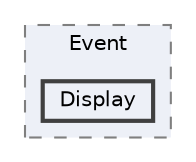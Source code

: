 digraph "C:/Users/むずでょ/Documents/Unity Projects/RMU-1-00-00-Research/Assets/RPGMaker/Codebase/Runtime/Event/Display"
{
 // LATEX_PDF_SIZE
  bgcolor="transparent";
  edge [fontname=Helvetica,fontsize=10,labelfontname=Helvetica,labelfontsize=10];
  node [fontname=Helvetica,fontsize=10,shape=box,height=0.2,width=0.4];
  compound=true
  subgraph clusterdir_985f8ab5cf3eaa27d3ed18c5c6baf0fe {
    graph [ bgcolor="#edf0f7", pencolor="grey50", label="Event", fontname=Helvetica,fontsize=10 style="filled,dashed", URL="dir_985f8ab5cf3eaa27d3ed18c5c6baf0fe.html",tooltip=""]
  dir_100ea06e3fe0806663d904d6b9fceeb3 [label="Display", fillcolor="#edf0f7", color="grey25", style="filled,bold", URL="dir_100ea06e3fe0806663d904d6b9fceeb3.html",tooltip=""];
  }
}
